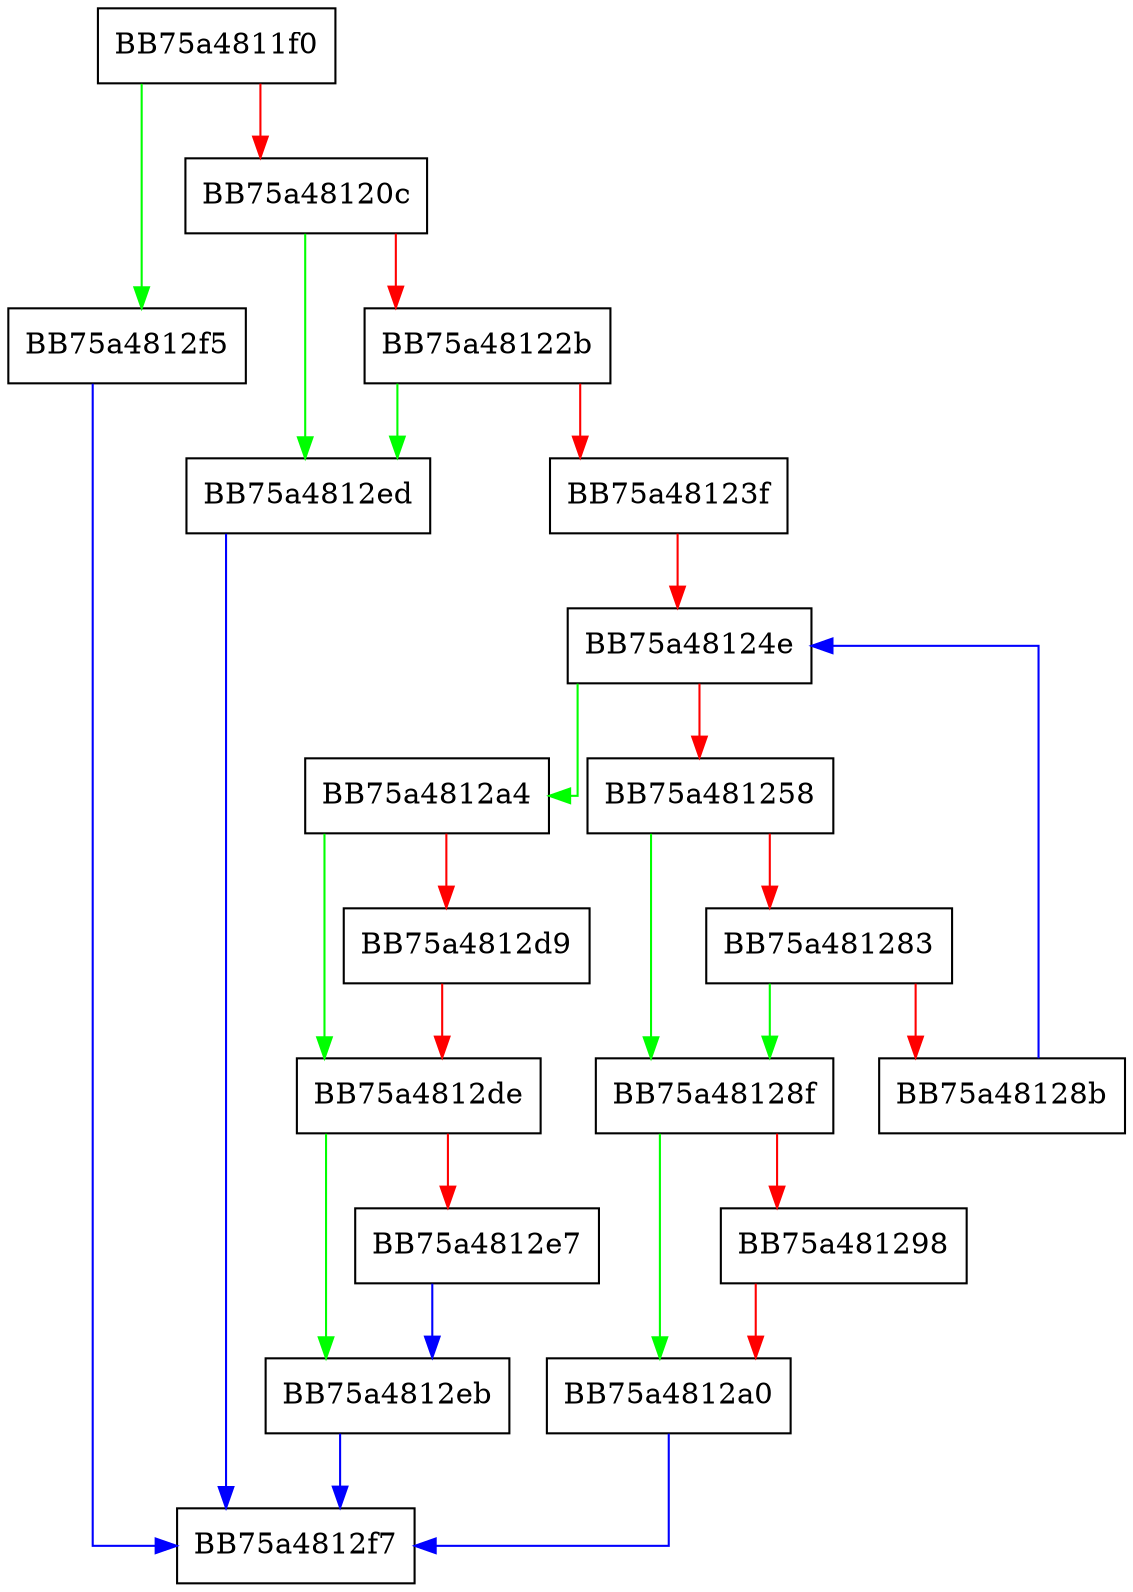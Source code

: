 digraph buildDom {
  node [shape="box"];
  graph [splines=ortho];
  BB75a4811f0 -> BB75a4812f5 [color="green"];
  BB75a4811f0 -> BB75a48120c [color="red"];
  BB75a48120c -> BB75a4812ed [color="green"];
  BB75a48120c -> BB75a48122b [color="red"];
  BB75a48122b -> BB75a4812ed [color="green"];
  BB75a48122b -> BB75a48123f [color="red"];
  BB75a48123f -> BB75a48124e [color="red"];
  BB75a48124e -> BB75a4812a4 [color="green"];
  BB75a48124e -> BB75a481258 [color="red"];
  BB75a481258 -> BB75a48128f [color="green"];
  BB75a481258 -> BB75a481283 [color="red"];
  BB75a481283 -> BB75a48128f [color="green"];
  BB75a481283 -> BB75a48128b [color="red"];
  BB75a48128b -> BB75a48124e [color="blue"];
  BB75a48128f -> BB75a4812a0 [color="green"];
  BB75a48128f -> BB75a481298 [color="red"];
  BB75a481298 -> BB75a4812a0 [color="red"];
  BB75a4812a0 -> BB75a4812f7 [color="blue"];
  BB75a4812a4 -> BB75a4812de [color="green"];
  BB75a4812a4 -> BB75a4812d9 [color="red"];
  BB75a4812d9 -> BB75a4812de [color="red"];
  BB75a4812de -> BB75a4812eb [color="green"];
  BB75a4812de -> BB75a4812e7 [color="red"];
  BB75a4812e7 -> BB75a4812eb [color="blue"];
  BB75a4812eb -> BB75a4812f7 [color="blue"];
  BB75a4812ed -> BB75a4812f7 [color="blue"];
  BB75a4812f5 -> BB75a4812f7 [color="blue"];
}